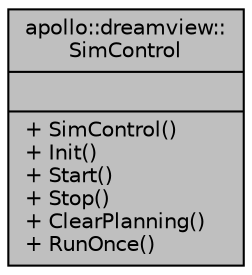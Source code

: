 digraph "apollo::dreamview::SimControl"
{
  edge [fontname="Helvetica",fontsize="10",labelfontname="Helvetica",labelfontsize="10"];
  node [fontname="Helvetica",fontsize="10",shape=record];
  Node1 [label="{apollo::dreamview::\lSimControl\n||+ SimControl()\l+ Init()\l+ Start()\l+ Stop()\l+ ClearPlanning()\l+ RunOnce()\l}",height=0.2,width=0.4,color="black", fillcolor="grey75", style="filled" fontcolor="black"];
}
